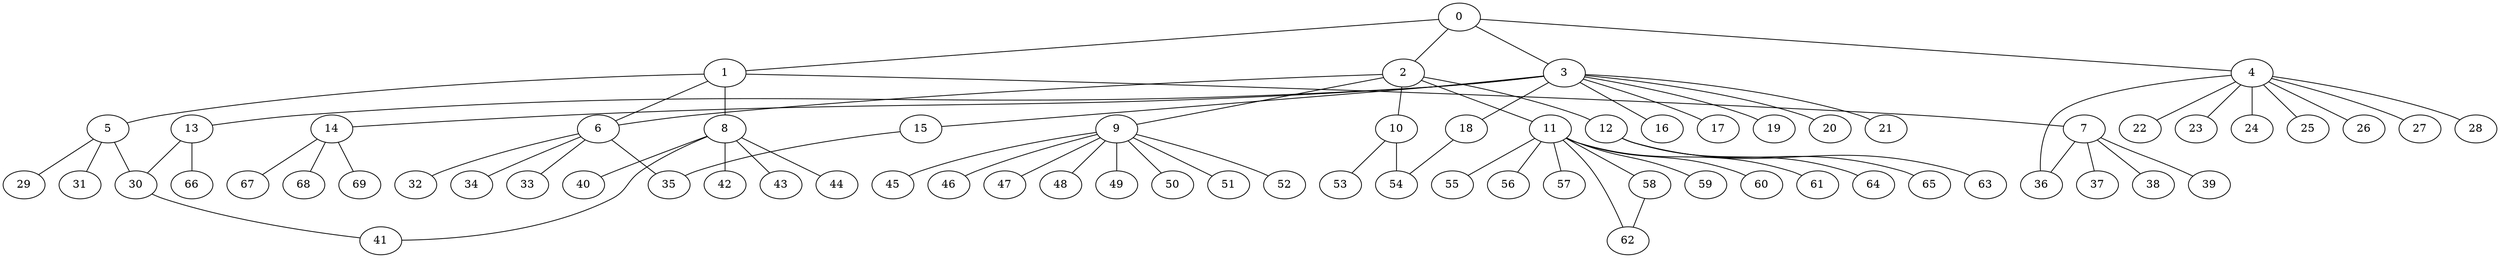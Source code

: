 
graph graphname {
    0 -- 1
0 -- 2
0 -- 3
0 -- 4
1 -- 8
1 -- 5
1 -- 6
1 -- 7
2 -- 9
2 -- 10
2 -- 11
2 -- 12
2 -- 6
3 -- 13
3 -- 14
3 -- 15
3 -- 16
3 -- 17
3 -- 18
3 -- 19
3 -- 20
3 -- 21
4 -- 22
4 -- 23
4 -- 24
4 -- 25
4 -- 26
4 -- 27
4 -- 28
4 -- 36
5 -- 29
5 -- 30
5 -- 31
6 -- 32
6 -- 34
6 -- 35
6 -- 33
7 -- 36
7 -- 37
7 -- 38
7 -- 39
8 -- 40
8 -- 41
8 -- 42
8 -- 43
8 -- 44
9 -- 45
9 -- 46
9 -- 47
9 -- 48
9 -- 49
9 -- 50
9 -- 51
9 -- 52
10 -- 53
10 -- 54
11 -- 55
11 -- 56
11 -- 57
11 -- 58
11 -- 59
11 -- 60
11 -- 61
11 -- 62
12 -- 64
12 -- 65
12 -- 63
13 -- 66
13 -- 30
14 -- 67
14 -- 68
14 -- 69
15 -- 35
18 -- 54
30 -- 41
58 -- 62

}

